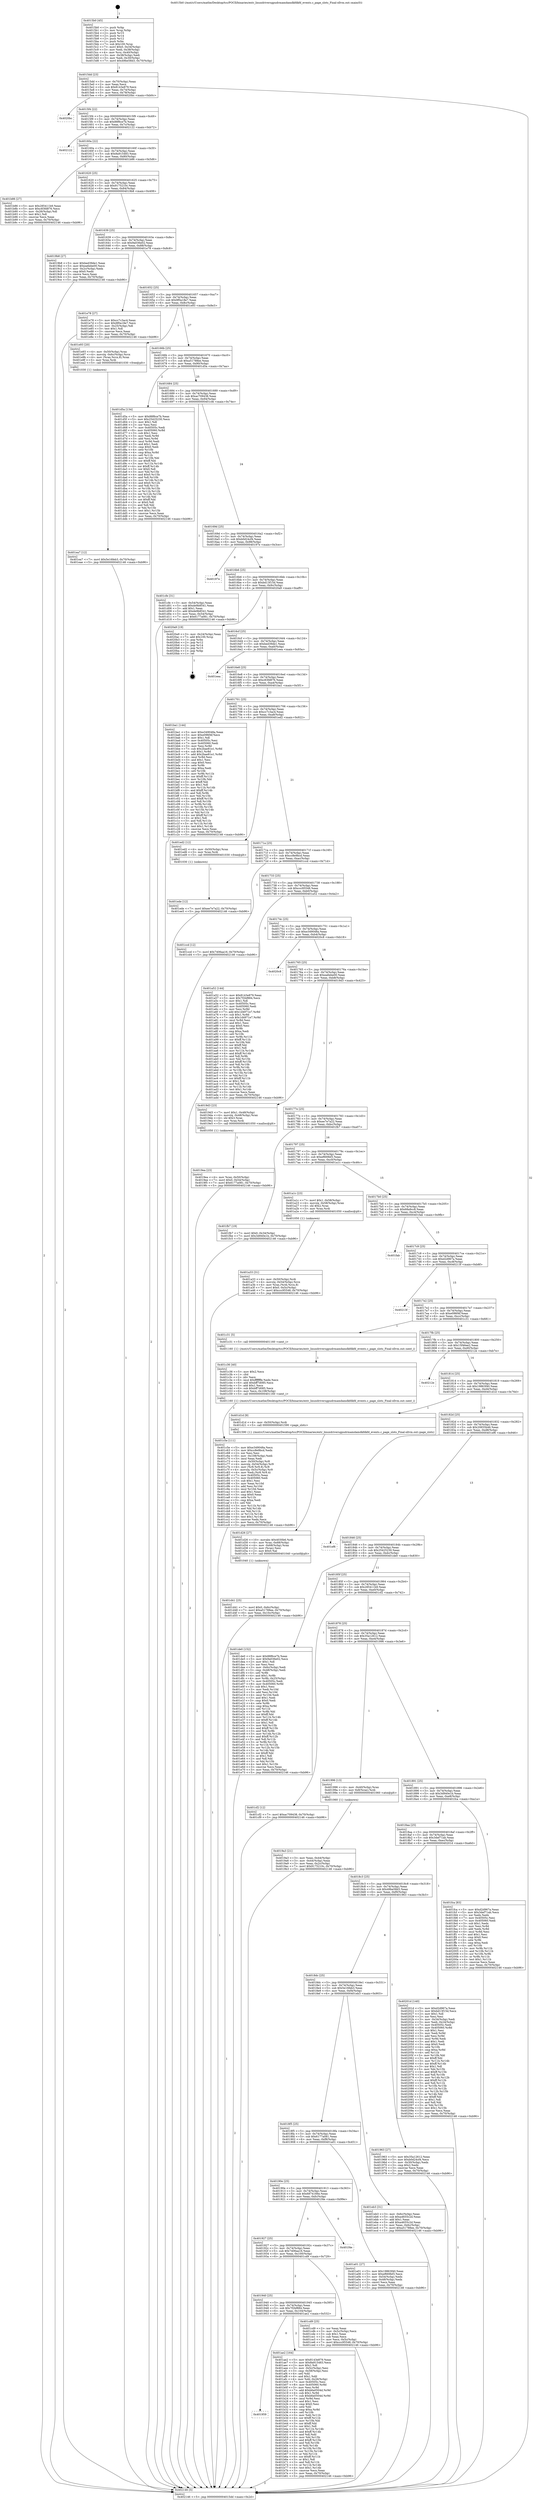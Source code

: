 digraph "0x4015b0" {
  label = "0x4015b0 (/mnt/c/Users/mathe/Desktop/tcc/POCII/binaries/extr_linuxdriversgpudrmamdamdkfdkfd_events.c_page_slots_Final-ollvm.out::main(0))"
  labelloc = "t"
  node[shape=record]

  Entry [label="",width=0.3,height=0.3,shape=circle,fillcolor=black,style=filled]
  "0x4015dd" [label="{
     0x4015dd [23]\l
     | [instrs]\l
     &nbsp;&nbsp;0x4015dd \<+3\>: mov -0x70(%rbp),%eax\l
     &nbsp;&nbsp;0x4015e0 \<+2\>: mov %eax,%ecx\l
     &nbsp;&nbsp;0x4015e2 \<+6\>: sub $0x8143e879,%ecx\l
     &nbsp;&nbsp;0x4015e8 \<+3\>: mov %eax,-0x74(%rbp)\l
     &nbsp;&nbsp;0x4015eb \<+3\>: mov %ecx,-0x78(%rbp)\l
     &nbsp;&nbsp;0x4015ee \<+6\>: je 00000000004020bc \<main+0xb0c\>\l
  }"]
  "0x4020bc" [label="{
     0x4020bc\l
  }", style=dashed]
  "0x4015f4" [label="{
     0x4015f4 [22]\l
     | [instrs]\l
     &nbsp;&nbsp;0x4015f4 \<+5\>: jmp 00000000004015f9 \<main+0x49\>\l
     &nbsp;&nbsp;0x4015f9 \<+3\>: mov -0x74(%rbp),%eax\l
     &nbsp;&nbsp;0x4015fc \<+5\>: sub $0x88f6ce7b,%eax\l
     &nbsp;&nbsp;0x401601 \<+3\>: mov %eax,-0x7c(%rbp)\l
     &nbsp;&nbsp;0x401604 \<+6\>: je 0000000000402122 \<main+0xb72\>\l
  }"]
  Exit [label="",width=0.3,height=0.3,shape=circle,fillcolor=black,style=filled,peripheries=2]
  "0x402122" [label="{
     0x402122\l
  }", style=dashed]
  "0x40160a" [label="{
     0x40160a [22]\l
     | [instrs]\l
     &nbsp;&nbsp;0x40160a \<+5\>: jmp 000000000040160f \<main+0x5f\>\l
     &nbsp;&nbsp;0x40160f \<+3\>: mov -0x74(%rbp),%eax\l
     &nbsp;&nbsp;0x401612 \<+5\>: sub $0x8a915483,%eax\l
     &nbsp;&nbsp;0x401617 \<+3\>: mov %eax,-0x80(%rbp)\l
     &nbsp;&nbsp;0x40161a \<+6\>: je 0000000000401b86 \<main+0x5d6\>\l
  }"]
  "0x401ede" [label="{
     0x401ede [12]\l
     | [instrs]\l
     &nbsp;&nbsp;0x401ede \<+7\>: movl $0xee7e7a22,-0x70(%rbp)\l
     &nbsp;&nbsp;0x401ee5 \<+5\>: jmp 0000000000402146 \<main+0xb96\>\l
  }"]
  "0x401b86" [label="{
     0x401b86 [27]\l
     | [instrs]\l
     &nbsp;&nbsp;0x401b86 \<+5\>: mov $0x285411b9,%eax\l
     &nbsp;&nbsp;0x401b8b \<+5\>: mov $0xc83fd876,%ecx\l
     &nbsp;&nbsp;0x401b90 \<+3\>: mov -0x26(%rbp),%dl\l
     &nbsp;&nbsp;0x401b93 \<+3\>: test $0x1,%dl\l
     &nbsp;&nbsp;0x401b96 \<+3\>: cmovne %ecx,%eax\l
     &nbsp;&nbsp;0x401b99 \<+3\>: mov %eax,-0x70(%rbp)\l
     &nbsp;&nbsp;0x401b9c \<+5\>: jmp 0000000000402146 \<main+0xb96\>\l
  }"]
  "0x401620" [label="{
     0x401620 [25]\l
     | [instrs]\l
     &nbsp;&nbsp;0x401620 \<+5\>: jmp 0000000000401625 \<main+0x75\>\l
     &nbsp;&nbsp;0x401625 \<+3\>: mov -0x74(%rbp),%eax\l
     &nbsp;&nbsp;0x401628 \<+5\>: sub $0x9175210c,%eax\l
     &nbsp;&nbsp;0x40162d \<+6\>: mov %eax,-0x84(%rbp)\l
     &nbsp;&nbsp;0x401633 \<+6\>: je 00000000004019b8 \<main+0x408\>\l
  }"]
  "0x401ea7" [label="{
     0x401ea7 [12]\l
     | [instrs]\l
     &nbsp;&nbsp;0x401ea7 \<+7\>: movl $0x5e16feb3,-0x70(%rbp)\l
     &nbsp;&nbsp;0x401eae \<+5\>: jmp 0000000000402146 \<main+0xb96\>\l
  }"]
  "0x4019b8" [label="{
     0x4019b8 [27]\l
     | [instrs]\l
     &nbsp;&nbsp;0x4019b8 \<+5\>: mov $0xbed39de1,%eax\l
     &nbsp;&nbsp;0x4019bd \<+5\>: mov $0xea6ebe00,%ecx\l
     &nbsp;&nbsp;0x4019c2 \<+3\>: mov -0x2c(%rbp),%edx\l
     &nbsp;&nbsp;0x4019c5 \<+3\>: cmp $0x0,%edx\l
     &nbsp;&nbsp;0x4019c8 \<+3\>: cmove %ecx,%eax\l
     &nbsp;&nbsp;0x4019cb \<+3\>: mov %eax,-0x70(%rbp)\l
     &nbsp;&nbsp;0x4019ce \<+5\>: jmp 0000000000402146 \<main+0xb96\>\l
  }"]
  "0x401639" [label="{
     0x401639 [25]\l
     | [instrs]\l
     &nbsp;&nbsp;0x401639 \<+5\>: jmp 000000000040163e \<main+0x8e\>\l
     &nbsp;&nbsp;0x40163e \<+3\>: mov -0x74(%rbp),%eax\l
     &nbsp;&nbsp;0x401641 \<+5\>: sub $0x9a036e02,%eax\l
     &nbsp;&nbsp;0x401646 \<+6\>: mov %eax,-0x88(%rbp)\l
     &nbsp;&nbsp;0x40164c \<+6\>: je 0000000000401e78 \<main+0x8c8\>\l
  }"]
  "0x401d41" [label="{
     0x401d41 [25]\l
     | [instrs]\l
     &nbsp;&nbsp;0x401d41 \<+7\>: movl $0x0,-0x6c(%rbp)\l
     &nbsp;&nbsp;0x401d48 \<+7\>: movl $0xa51788ee,-0x70(%rbp)\l
     &nbsp;&nbsp;0x401d4f \<+6\>: mov %eax,-0x10c(%rbp)\l
     &nbsp;&nbsp;0x401d55 \<+5\>: jmp 0000000000402146 \<main+0xb96\>\l
  }"]
  "0x401e78" [label="{
     0x401e78 [27]\l
     | [instrs]\l
     &nbsp;&nbsp;0x401e78 \<+5\>: mov $0xcc7c3ac4,%eax\l
     &nbsp;&nbsp;0x401e7d \<+5\>: mov $0x9f0a18e7,%ecx\l
     &nbsp;&nbsp;0x401e82 \<+3\>: mov -0x25(%rbp),%dl\l
     &nbsp;&nbsp;0x401e85 \<+3\>: test $0x1,%dl\l
     &nbsp;&nbsp;0x401e88 \<+3\>: cmovne %ecx,%eax\l
     &nbsp;&nbsp;0x401e8b \<+3\>: mov %eax,-0x70(%rbp)\l
     &nbsp;&nbsp;0x401e8e \<+5\>: jmp 0000000000402146 \<main+0xb96\>\l
  }"]
  "0x401652" [label="{
     0x401652 [25]\l
     | [instrs]\l
     &nbsp;&nbsp;0x401652 \<+5\>: jmp 0000000000401657 \<main+0xa7\>\l
     &nbsp;&nbsp;0x401657 \<+3\>: mov -0x74(%rbp),%eax\l
     &nbsp;&nbsp;0x40165a \<+5\>: sub $0x9f0a18e7,%eax\l
     &nbsp;&nbsp;0x40165f \<+6\>: mov %eax,-0x8c(%rbp)\l
     &nbsp;&nbsp;0x401665 \<+6\>: je 0000000000401e93 \<main+0x8e3\>\l
  }"]
  "0x401d26" [label="{
     0x401d26 [27]\l
     | [instrs]\l
     &nbsp;&nbsp;0x401d26 \<+10\>: movabs $0x4030b6,%rdi\l
     &nbsp;&nbsp;0x401d30 \<+4\>: mov %rax,-0x68(%rbp)\l
     &nbsp;&nbsp;0x401d34 \<+4\>: mov -0x68(%rbp),%rax\l
     &nbsp;&nbsp;0x401d38 \<+2\>: mov (%rax),%esi\l
     &nbsp;&nbsp;0x401d3a \<+2\>: mov $0x0,%al\l
     &nbsp;&nbsp;0x401d3c \<+5\>: call 0000000000401040 \<printf@plt\>\l
     | [calls]\l
     &nbsp;&nbsp;0x401040 \{1\} (unknown)\l
  }"]
  "0x401e93" [label="{
     0x401e93 [20]\l
     | [instrs]\l
     &nbsp;&nbsp;0x401e93 \<+4\>: mov -0x50(%rbp),%rax\l
     &nbsp;&nbsp;0x401e97 \<+4\>: movslq -0x6c(%rbp),%rcx\l
     &nbsp;&nbsp;0x401e9b \<+4\>: mov (%rax,%rcx,8),%rax\l
     &nbsp;&nbsp;0x401e9f \<+3\>: mov %rax,%rdi\l
     &nbsp;&nbsp;0x401ea2 \<+5\>: call 0000000000401030 \<free@plt\>\l
     | [calls]\l
     &nbsp;&nbsp;0x401030 \{1\} (unknown)\l
  }"]
  "0x40166b" [label="{
     0x40166b [25]\l
     | [instrs]\l
     &nbsp;&nbsp;0x40166b \<+5\>: jmp 0000000000401670 \<main+0xc0\>\l
     &nbsp;&nbsp;0x401670 \<+3\>: mov -0x74(%rbp),%eax\l
     &nbsp;&nbsp;0x401673 \<+5\>: sub $0xa51788ee,%eax\l
     &nbsp;&nbsp;0x401678 \<+6\>: mov %eax,-0x90(%rbp)\l
     &nbsp;&nbsp;0x40167e \<+6\>: je 0000000000401d5a \<main+0x7aa\>\l
  }"]
  "0x401c5e" [label="{
     0x401c5e [111]\l
     | [instrs]\l
     &nbsp;&nbsp;0x401c5e \<+5\>: mov $0xe349048a,%ecx\l
     &nbsp;&nbsp;0x401c63 \<+5\>: mov $0xcc8e9bcd,%edx\l
     &nbsp;&nbsp;0x401c68 \<+2\>: xor %esi,%esi\l
     &nbsp;&nbsp;0x401c6a \<+6\>: mov -0x108(%rbp),%edi\l
     &nbsp;&nbsp;0x401c70 \<+3\>: imul %eax,%edi\l
     &nbsp;&nbsp;0x401c73 \<+4\>: mov -0x50(%rbp),%r8\l
     &nbsp;&nbsp;0x401c77 \<+4\>: movslq -0x54(%rbp),%r9\l
     &nbsp;&nbsp;0x401c7b \<+4\>: mov (%r8,%r9,8),%r8\l
     &nbsp;&nbsp;0x401c7f \<+4\>: movslq -0x5c(%rbp),%r9\l
     &nbsp;&nbsp;0x401c83 \<+4\>: mov %edi,(%r8,%r9,4)\l
     &nbsp;&nbsp;0x401c87 \<+7\>: mov 0x40505c,%eax\l
     &nbsp;&nbsp;0x401c8e \<+7\>: mov 0x405060,%edi\l
     &nbsp;&nbsp;0x401c95 \<+3\>: sub $0x1,%esi\l
     &nbsp;&nbsp;0x401c98 \<+3\>: mov %eax,%r10d\l
     &nbsp;&nbsp;0x401c9b \<+3\>: add %esi,%r10d\l
     &nbsp;&nbsp;0x401c9e \<+4\>: imul %r10d,%eax\l
     &nbsp;&nbsp;0x401ca2 \<+3\>: and $0x1,%eax\l
     &nbsp;&nbsp;0x401ca5 \<+3\>: cmp $0x0,%eax\l
     &nbsp;&nbsp;0x401ca8 \<+4\>: sete %r11b\l
     &nbsp;&nbsp;0x401cac \<+3\>: cmp $0xa,%edi\l
     &nbsp;&nbsp;0x401caf \<+3\>: setl %bl\l
     &nbsp;&nbsp;0x401cb2 \<+3\>: mov %r11b,%r14b\l
     &nbsp;&nbsp;0x401cb5 \<+3\>: and %bl,%r14b\l
     &nbsp;&nbsp;0x401cb8 \<+3\>: xor %bl,%r11b\l
     &nbsp;&nbsp;0x401cbb \<+3\>: or %r11b,%r14b\l
     &nbsp;&nbsp;0x401cbe \<+4\>: test $0x1,%r14b\l
     &nbsp;&nbsp;0x401cc2 \<+3\>: cmovne %edx,%ecx\l
     &nbsp;&nbsp;0x401cc5 \<+3\>: mov %ecx,-0x70(%rbp)\l
     &nbsp;&nbsp;0x401cc8 \<+5\>: jmp 0000000000402146 \<main+0xb96\>\l
  }"]
  "0x401d5a" [label="{
     0x401d5a [134]\l
     | [instrs]\l
     &nbsp;&nbsp;0x401d5a \<+5\>: mov $0x88f6ce7b,%eax\l
     &nbsp;&nbsp;0x401d5f \<+5\>: mov $0x25425230,%ecx\l
     &nbsp;&nbsp;0x401d64 \<+2\>: mov $0x1,%dl\l
     &nbsp;&nbsp;0x401d66 \<+2\>: xor %esi,%esi\l
     &nbsp;&nbsp;0x401d68 \<+7\>: mov 0x40505c,%edi\l
     &nbsp;&nbsp;0x401d6f \<+8\>: mov 0x405060,%r8d\l
     &nbsp;&nbsp;0x401d77 \<+3\>: sub $0x1,%esi\l
     &nbsp;&nbsp;0x401d7a \<+3\>: mov %edi,%r9d\l
     &nbsp;&nbsp;0x401d7d \<+3\>: add %esi,%r9d\l
     &nbsp;&nbsp;0x401d80 \<+4\>: imul %r9d,%edi\l
     &nbsp;&nbsp;0x401d84 \<+3\>: and $0x1,%edi\l
     &nbsp;&nbsp;0x401d87 \<+3\>: cmp $0x0,%edi\l
     &nbsp;&nbsp;0x401d8a \<+4\>: sete %r10b\l
     &nbsp;&nbsp;0x401d8e \<+4\>: cmp $0xa,%r8d\l
     &nbsp;&nbsp;0x401d92 \<+4\>: setl %r11b\l
     &nbsp;&nbsp;0x401d96 \<+3\>: mov %r10b,%bl\l
     &nbsp;&nbsp;0x401d99 \<+3\>: xor $0xff,%bl\l
     &nbsp;&nbsp;0x401d9c \<+3\>: mov %r11b,%r14b\l
     &nbsp;&nbsp;0x401d9f \<+4\>: xor $0xff,%r14b\l
     &nbsp;&nbsp;0x401da3 \<+3\>: xor $0x0,%dl\l
     &nbsp;&nbsp;0x401da6 \<+3\>: mov %bl,%r15b\l
     &nbsp;&nbsp;0x401da9 \<+4\>: and $0x0,%r15b\l
     &nbsp;&nbsp;0x401dad \<+3\>: and %dl,%r10b\l
     &nbsp;&nbsp;0x401db0 \<+3\>: mov %r14b,%r12b\l
     &nbsp;&nbsp;0x401db3 \<+4\>: and $0x0,%r12b\l
     &nbsp;&nbsp;0x401db7 \<+3\>: and %dl,%r11b\l
     &nbsp;&nbsp;0x401dba \<+3\>: or %r10b,%r15b\l
     &nbsp;&nbsp;0x401dbd \<+3\>: or %r11b,%r12b\l
     &nbsp;&nbsp;0x401dc0 \<+3\>: xor %r12b,%r15b\l
     &nbsp;&nbsp;0x401dc3 \<+3\>: or %r14b,%bl\l
     &nbsp;&nbsp;0x401dc6 \<+3\>: xor $0xff,%bl\l
     &nbsp;&nbsp;0x401dc9 \<+3\>: or $0x0,%dl\l
     &nbsp;&nbsp;0x401dcc \<+2\>: and %dl,%bl\l
     &nbsp;&nbsp;0x401dce \<+3\>: or %bl,%r15b\l
     &nbsp;&nbsp;0x401dd1 \<+4\>: test $0x1,%r15b\l
     &nbsp;&nbsp;0x401dd5 \<+3\>: cmovne %ecx,%eax\l
     &nbsp;&nbsp;0x401dd8 \<+3\>: mov %eax,-0x70(%rbp)\l
     &nbsp;&nbsp;0x401ddb \<+5\>: jmp 0000000000402146 \<main+0xb96\>\l
  }"]
  "0x401684" [label="{
     0x401684 [25]\l
     | [instrs]\l
     &nbsp;&nbsp;0x401684 \<+5\>: jmp 0000000000401689 \<main+0xd9\>\l
     &nbsp;&nbsp;0x401689 \<+3\>: mov -0x74(%rbp),%eax\l
     &nbsp;&nbsp;0x40168c \<+5\>: sub $0xac709438,%eax\l
     &nbsp;&nbsp;0x401691 \<+6\>: mov %eax,-0x94(%rbp)\l
     &nbsp;&nbsp;0x401697 \<+6\>: je 0000000000401cfe \<main+0x74e\>\l
  }"]
  "0x401c36" [label="{
     0x401c36 [40]\l
     | [instrs]\l
     &nbsp;&nbsp;0x401c36 \<+5\>: mov $0x2,%ecx\l
     &nbsp;&nbsp;0x401c3b \<+1\>: cltd\l
     &nbsp;&nbsp;0x401c3c \<+2\>: idiv %ecx\l
     &nbsp;&nbsp;0x401c3e \<+6\>: imul $0xfffffffe,%edx,%ecx\l
     &nbsp;&nbsp;0x401c44 \<+6\>: add $0xbff7d085,%ecx\l
     &nbsp;&nbsp;0x401c4a \<+3\>: add $0x1,%ecx\l
     &nbsp;&nbsp;0x401c4d \<+6\>: sub $0xbff7d085,%ecx\l
     &nbsp;&nbsp;0x401c53 \<+6\>: mov %ecx,-0x108(%rbp)\l
     &nbsp;&nbsp;0x401c59 \<+5\>: call 0000000000401160 \<next_i\>\l
     | [calls]\l
     &nbsp;&nbsp;0x401160 \{1\} (/mnt/c/Users/mathe/Desktop/tcc/POCII/binaries/extr_linuxdriversgpudrmamdamdkfdkfd_events.c_page_slots_Final-ollvm.out::next_i)\l
  }"]
  "0x401cfe" [label="{
     0x401cfe [31]\l
     | [instrs]\l
     &nbsp;&nbsp;0x401cfe \<+3\>: mov -0x54(%rbp),%eax\l
     &nbsp;&nbsp;0x401d01 \<+5\>: sub $0xde9b8541,%eax\l
     &nbsp;&nbsp;0x401d06 \<+3\>: add $0x1,%eax\l
     &nbsp;&nbsp;0x401d09 \<+5\>: add $0xde9b8541,%eax\l
     &nbsp;&nbsp;0x401d0e \<+3\>: mov %eax,-0x54(%rbp)\l
     &nbsp;&nbsp;0x401d11 \<+7\>: movl $0x6177a081,-0x70(%rbp)\l
     &nbsp;&nbsp;0x401d18 \<+5\>: jmp 0000000000402146 \<main+0xb96\>\l
  }"]
  "0x40169d" [label="{
     0x40169d [25]\l
     | [instrs]\l
     &nbsp;&nbsp;0x40169d \<+5\>: jmp 00000000004016a2 \<main+0xf2\>\l
     &nbsp;&nbsp;0x4016a2 \<+3\>: mov -0x74(%rbp),%eax\l
     &nbsp;&nbsp;0x4016a5 \<+5\>: sub $0xb0d24cf4,%eax\l
     &nbsp;&nbsp;0x4016aa \<+6\>: mov %eax,-0x98(%rbp)\l
     &nbsp;&nbsp;0x4016b0 \<+6\>: je 000000000040197e \<main+0x3ce\>\l
  }"]
  "0x401959" [label="{
     0x401959\l
  }", style=dashed]
  "0x40197e" [label="{
     0x40197e\l
  }", style=dashed]
  "0x4016b6" [label="{
     0x4016b6 [25]\l
     | [instrs]\l
     &nbsp;&nbsp;0x4016b6 \<+5\>: jmp 00000000004016bb \<main+0x10b\>\l
     &nbsp;&nbsp;0x4016bb \<+3\>: mov -0x74(%rbp),%eax\l
     &nbsp;&nbsp;0x4016be \<+5\>: sub $0xbd13f15d,%eax\l
     &nbsp;&nbsp;0x4016c3 \<+6\>: mov %eax,-0x9c(%rbp)\l
     &nbsp;&nbsp;0x4016c9 \<+6\>: je 00000000004020a9 \<main+0xaf9\>\l
  }"]
  "0x401ae2" [label="{
     0x401ae2 [164]\l
     | [instrs]\l
     &nbsp;&nbsp;0x401ae2 \<+5\>: mov $0x8143e879,%eax\l
     &nbsp;&nbsp;0x401ae7 \<+5\>: mov $0x8a915483,%ecx\l
     &nbsp;&nbsp;0x401aec \<+2\>: mov $0x1,%dl\l
     &nbsp;&nbsp;0x401aee \<+3\>: mov -0x5c(%rbp),%esi\l
     &nbsp;&nbsp;0x401af1 \<+3\>: cmp -0x58(%rbp),%esi\l
     &nbsp;&nbsp;0x401af4 \<+4\>: setl %dil\l
     &nbsp;&nbsp;0x401af8 \<+4\>: and $0x1,%dil\l
     &nbsp;&nbsp;0x401afc \<+4\>: mov %dil,-0x26(%rbp)\l
     &nbsp;&nbsp;0x401b00 \<+7\>: mov 0x40505c,%esi\l
     &nbsp;&nbsp;0x401b07 \<+8\>: mov 0x405060,%r8d\l
     &nbsp;&nbsp;0x401b0f \<+3\>: mov %esi,%r9d\l
     &nbsp;&nbsp;0x401b12 \<+7\>: add $0xb6a0504d,%r9d\l
     &nbsp;&nbsp;0x401b19 \<+4\>: sub $0x1,%r9d\l
     &nbsp;&nbsp;0x401b1d \<+7\>: sub $0xb6a0504d,%r9d\l
     &nbsp;&nbsp;0x401b24 \<+4\>: imul %r9d,%esi\l
     &nbsp;&nbsp;0x401b28 \<+3\>: and $0x1,%esi\l
     &nbsp;&nbsp;0x401b2b \<+3\>: cmp $0x0,%esi\l
     &nbsp;&nbsp;0x401b2e \<+4\>: sete %dil\l
     &nbsp;&nbsp;0x401b32 \<+4\>: cmp $0xa,%r8d\l
     &nbsp;&nbsp;0x401b36 \<+4\>: setl %r10b\l
     &nbsp;&nbsp;0x401b3a \<+3\>: mov %dil,%r11b\l
     &nbsp;&nbsp;0x401b3d \<+4\>: xor $0xff,%r11b\l
     &nbsp;&nbsp;0x401b41 \<+3\>: mov %r10b,%bl\l
     &nbsp;&nbsp;0x401b44 \<+3\>: xor $0xff,%bl\l
     &nbsp;&nbsp;0x401b47 \<+3\>: xor $0x1,%dl\l
     &nbsp;&nbsp;0x401b4a \<+3\>: mov %r11b,%r14b\l
     &nbsp;&nbsp;0x401b4d \<+4\>: and $0xff,%r14b\l
     &nbsp;&nbsp;0x401b51 \<+3\>: and %dl,%dil\l
     &nbsp;&nbsp;0x401b54 \<+3\>: mov %bl,%r15b\l
     &nbsp;&nbsp;0x401b57 \<+4\>: and $0xff,%r15b\l
     &nbsp;&nbsp;0x401b5b \<+3\>: and %dl,%r10b\l
     &nbsp;&nbsp;0x401b5e \<+3\>: or %dil,%r14b\l
     &nbsp;&nbsp;0x401b61 \<+3\>: or %r10b,%r15b\l
     &nbsp;&nbsp;0x401b64 \<+3\>: xor %r15b,%r14b\l
     &nbsp;&nbsp;0x401b67 \<+3\>: or %bl,%r11b\l
     &nbsp;&nbsp;0x401b6a \<+4\>: xor $0xff,%r11b\l
     &nbsp;&nbsp;0x401b6e \<+3\>: or $0x1,%dl\l
     &nbsp;&nbsp;0x401b71 \<+3\>: and %dl,%r11b\l
     &nbsp;&nbsp;0x401b74 \<+3\>: or %r11b,%r14b\l
     &nbsp;&nbsp;0x401b77 \<+4\>: test $0x1,%r14b\l
     &nbsp;&nbsp;0x401b7b \<+3\>: cmovne %ecx,%eax\l
     &nbsp;&nbsp;0x401b7e \<+3\>: mov %eax,-0x70(%rbp)\l
     &nbsp;&nbsp;0x401b81 \<+5\>: jmp 0000000000402146 \<main+0xb96\>\l
  }"]
  "0x4020a9" [label="{
     0x4020a9 [19]\l
     | [instrs]\l
     &nbsp;&nbsp;0x4020a9 \<+3\>: mov -0x24(%rbp),%eax\l
     &nbsp;&nbsp;0x4020ac \<+7\>: add $0x100,%rsp\l
     &nbsp;&nbsp;0x4020b3 \<+1\>: pop %rbx\l
     &nbsp;&nbsp;0x4020b4 \<+2\>: pop %r12\l
     &nbsp;&nbsp;0x4020b6 \<+2\>: pop %r14\l
     &nbsp;&nbsp;0x4020b8 \<+2\>: pop %r15\l
     &nbsp;&nbsp;0x4020ba \<+1\>: pop %rbp\l
     &nbsp;&nbsp;0x4020bb \<+1\>: ret\l
  }"]
  "0x4016cf" [label="{
     0x4016cf [25]\l
     | [instrs]\l
     &nbsp;&nbsp;0x4016cf \<+5\>: jmp 00000000004016d4 \<main+0x124\>\l
     &nbsp;&nbsp;0x4016d4 \<+3\>: mov -0x74(%rbp),%eax\l
     &nbsp;&nbsp;0x4016d7 \<+5\>: sub $0xbed39de1,%eax\l
     &nbsp;&nbsp;0x4016dc \<+6\>: mov %eax,-0xa0(%rbp)\l
     &nbsp;&nbsp;0x4016e2 \<+6\>: je 0000000000401eea \<main+0x93a\>\l
  }"]
  "0x401940" [label="{
     0x401940 [25]\l
     | [instrs]\l
     &nbsp;&nbsp;0x401940 \<+5\>: jmp 0000000000401945 \<main+0x395\>\l
     &nbsp;&nbsp;0x401945 \<+3\>: mov -0x74(%rbp),%eax\l
     &nbsp;&nbsp;0x401948 \<+5\>: sub $0x7f2bf884,%eax\l
     &nbsp;&nbsp;0x40194d \<+6\>: mov %eax,-0x104(%rbp)\l
     &nbsp;&nbsp;0x401953 \<+6\>: je 0000000000401ae2 \<main+0x532\>\l
  }"]
  "0x401eea" [label="{
     0x401eea\l
  }", style=dashed]
  "0x4016e8" [label="{
     0x4016e8 [25]\l
     | [instrs]\l
     &nbsp;&nbsp;0x4016e8 \<+5\>: jmp 00000000004016ed \<main+0x13d\>\l
     &nbsp;&nbsp;0x4016ed \<+3\>: mov -0x74(%rbp),%eax\l
     &nbsp;&nbsp;0x4016f0 \<+5\>: sub $0xc83fd876,%eax\l
     &nbsp;&nbsp;0x4016f5 \<+6\>: mov %eax,-0xa4(%rbp)\l
     &nbsp;&nbsp;0x4016fb \<+6\>: je 0000000000401ba1 \<main+0x5f1\>\l
  }"]
  "0x401cd9" [label="{
     0x401cd9 [25]\l
     | [instrs]\l
     &nbsp;&nbsp;0x401cd9 \<+2\>: xor %eax,%eax\l
     &nbsp;&nbsp;0x401cdb \<+3\>: mov -0x5c(%rbp),%ecx\l
     &nbsp;&nbsp;0x401cde \<+3\>: sub $0x1,%eax\l
     &nbsp;&nbsp;0x401ce1 \<+2\>: sub %eax,%ecx\l
     &nbsp;&nbsp;0x401ce3 \<+3\>: mov %ecx,-0x5c(%rbp)\l
     &nbsp;&nbsp;0x401ce6 \<+7\>: movl $0xccc95548,-0x70(%rbp)\l
     &nbsp;&nbsp;0x401ced \<+5\>: jmp 0000000000402146 \<main+0xb96\>\l
  }"]
  "0x401ba1" [label="{
     0x401ba1 [144]\l
     | [instrs]\l
     &nbsp;&nbsp;0x401ba1 \<+5\>: mov $0xe349048a,%eax\l
     &nbsp;&nbsp;0x401ba6 \<+5\>: mov $0xe096f4f,%ecx\l
     &nbsp;&nbsp;0x401bab \<+2\>: mov $0x1,%dl\l
     &nbsp;&nbsp;0x401bad \<+7\>: mov 0x40505c,%esi\l
     &nbsp;&nbsp;0x401bb4 \<+7\>: mov 0x405060,%edi\l
     &nbsp;&nbsp;0x401bbb \<+3\>: mov %esi,%r8d\l
     &nbsp;&nbsp;0x401bbe \<+7\>: sub $0x2bae81e1,%r8d\l
     &nbsp;&nbsp;0x401bc5 \<+4\>: sub $0x1,%r8d\l
     &nbsp;&nbsp;0x401bc9 \<+7\>: add $0x2bae81e1,%r8d\l
     &nbsp;&nbsp;0x401bd0 \<+4\>: imul %r8d,%esi\l
     &nbsp;&nbsp;0x401bd4 \<+3\>: and $0x1,%esi\l
     &nbsp;&nbsp;0x401bd7 \<+3\>: cmp $0x0,%esi\l
     &nbsp;&nbsp;0x401bda \<+4\>: sete %r9b\l
     &nbsp;&nbsp;0x401bde \<+3\>: cmp $0xa,%edi\l
     &nbsp;&nbsp;0x401be1 \<+4\>: setl %r10b\l
     &nbsp;&nbsp;0x401be5 \<+3\>: mov %r9b,%r11b\l
     &nbsp;&nbsp;0x401be8 \<+4\>: xor $0xff,%r11b\l
     &nbsp;&nbsp;0x401bec \<+3\>: mov %r10b,%bl\l
     &nbsp;&nbsp;0x401bef \<+3\>: xor $0xff,%bl\l
     &nbsp;&nbsp;0x401bf2 \<+3\>: xor $0x1,%dl\l
     &nbsp;&nbsp;0x401bf5 \<+3\>: mov %r11b,%r14b\l
     &nbsp;&nbsp;0x401bf8 \<+4\>: and $0xff,%r14b\l
     &nbsp;&nbsp;0x401bfc \<+3\>: and %dl,%r9b\l
     &nbsp;&nbsp;0x401bff \<+3\>: mov %bl,%r15b\l
     &nbsp;&nbsp;0x401c02 \<+4\>: and $0xff,%r15b\l
     &nbsp;&nbsp;0x401c06 \<+3\>: and %dl,%r10b\l
     &nbsp;&nbsp;0x401c09 \<+3\>: or %r9b,%r14b\l
     &nbsp;&nbsp;0x401c0c \<+3\>: or %r10b,%r15b\l
     &nbsp;&nbsp;0x401c0f \<+3\>: xor %r15b,%r14b\l
     &nbsp;&nbsp;0x401c12 \<+3\>: or %bl,%r11b\l
     &nbsp;&nbsp;0x401c15 \<+4\>: xor $0xff,%r11b\l
     &nbsp;&nbsp;0x401c19 \<+3\>: or $0x1,%dl\l
     &nbsp;&nbsp;0x401c1c \<+3\>: and %dl,%r11b\l
     &nbsp;&nbsp;0x401c1f \<+3\>: or %r11b,%r14b\l
     &nbsp;&nbsp;0x401c22 \<+4\>: test $0x1,%r14b\l
     &nbsp;&nbsp;0x401c26 \<+3\>: cmovne %ecx,%eax\l
     &nbsp;&nbsp;0x401c29 \<+3\>: mov %eax,-0x70(%rbp)\l
     &nbsp;&nbsp;0x401c2c \<+5\>: jmp 0000000000402146 \<main+0xb96\>\l
  }"]
  "0x401701" [label="{
     0x401701 [25]\l
     | [instrs]\l
     &nbsp;&nbsp;0x401701 \<+5\>: jmp 0000000000401706 \<main+0x156\>\l
     &nbsp;&nbsp;0x401706 \<+3\>: mov -0x74(%rbp),%eax\l
     &nbsp;&nbsp;0x401709 \<+5\>: sub $0xcc7c3ac4,%eax\l
     &nbsp;&nbsp;0x40170e \<+6\>: mov %eax,-0xa8(%rbp)\l
     &nbsp;&nbsp;0x401714 \<+6\>: je 0000000000401ed2 \<main+0x922\>\l
  }"]
  "0x401927" [label="{
     0x401927 [25]\l
     | [instrs]\l
     &nbsp;&nbsp;0x401927 \<+5\>: jmp 000000000040192c \<main+0x37c\>\l
     &nbsp;&nbsp;0x40192c \<+3\>: mov -0x74(%rbp),%eax\l
     &nbsp;&nbsp;0x40192f \<+5\>: sub $0x7406aa16,%eax\l
     &nbsp;&nbsp;0x401934 \<+6\>: mov %eax,-0x100(%rbp)\l
     &nbsp;&nbsp;0x40193a \<+6\>: je 0000000000401cd9 \<main+0x729\>\l
  }"]
  "0x401ed2" [label="{
     0x401ed2 [12]\l
     | [instrs]\l
     &nbsp;&nbsp;0x401ed2 \<+4\>: mov -0x50(%rbp),%rax\l
     &nbsp;&nbsp;0x401ed6 \<+3\>: mov %rax,%rdi\l
     &nbsp;&nbsp;0x401ed9 \<+5\>: call 0000000000401030 \<free@plt\>\l
     | [calls]\l
     &nbsp;&nbsp;0x401030 \{1\} (unknown)\l
  }"]
  "0x40171a" [label="{
     0x40171a [25]\l
     | [instrs]\l
     &nbsp;&nbsp;0x40171a \<+5\>: jmp 000000000040171f \<main+0x16f\>\l
     &nbsp;&nbsp;0x40171f \<+3\>: mov -0x74(%rbp),%eax\l
     &nbsp;&nbsp;0x401722 \<+5\>: sub $0xcc8e9bcd,%eax\l
     &nbsp;&nbsp;0x401727 \<+6\>: mov %eax,-0xac(%rbp)\l
     &nbsp;&nbsp;0x40172d \<+6\>: je 0000000000401ccd \<main+0x71d\>\l
  }"]
  "0x401f4e" [label="{
     0x401f4e\l
  }", style=dashed]
  "0x401ccd" [label="{
     0x401ccd [12]\l
     | [instrs]\l
     &nbsp;&nbsp;0x401ccd \<+7\>: movl $0x7406aa16,-0x70(%rbp)\l
     &nbsp;&nbsp;0x401cd4 \<+5\>: jmp 0000000000402146 \<main+0xb96\>\l
  }"]
  "0x401733" [label="{
     0x401733 [25]\l
     | [instrs]\l
     &nbsp;&nbsp;0x401733 \<+5\>: jmp 0000000000401738 \<main+0x188\>\l
     &nbsp;&nbsp;0x401738 \<+3\>: mov -0x74(%rbp),%eax\l
     &nbsp;&nbsp;0x40173b \<+5\>: sub $0xccc95548,%eax\l
     &nbsp;&nbsp;0x401740 \<+6\>: mov %eax,-0xb0(%rbp)\l
     &nbsp;&nbsp;0x401746 \<+6\>: je 0000000000401a52 \<main+0x4a2\>\l
  }"]
  "0x401a33" [label="{
     0x401a33 [31]\l
     | [instrs]\l
     &nbsp;&nbsp;0x401a33 \<+4\>: mov -0x50(%rbp),%rdi\l
     &nbsp;&nbsp;0x401a37 \<+4\>: movslq -0x54(%rbp),%rcx\l
     &nbsp;&nbsp;0x401a3b \<+4\>: mov %rax,(%rdi,%rcx,8)\l
     &nbsp;&nbsp;0x401a3f \<+7\>: movl $0x0,-0x5c(%rbp)\l
     &nbsp;&nbsp;0x401a46 \<+7\>: movl $0xccc95548,-0x70(%rbp)\l
     &nbsp;&nbsp;0x401a4d \<+5\>: jmp 0000000000402146 \<main+0xb96\>\l
  }"]
  "0x401a52" [label="{
     0x401a52 [144]\l
     | [instrs]\l
     &nbsp;&nbsp;0x401a52 \<+5\>: mov $0x8143e879,%eax\l
     &nbsp;&nbsp;0x401a57 \<+5\>: mov $0x7f2bf884,%ecx\l
     &nbsp;&nbsp;0x401a5c \<+2\>: mov $0x1,%dl\l
     &nbsp;&nbsp;0x401a5e \<+7\>: mov 0x40505c,%esi\l
     &nbsp;&nbsp;0x401a65 \<+7\>: mov 0x405060,%edi\l
     &nbsp;&nbsp;0x401a6c \<+3\>: mov %esi,%r8d\l
     &nbsp;&nbsp;0x401a6f \<+7\>: add $0x1d4971e7,%r8d\l
     &nbsp;&nbsp;0x401a76 \<+4\>: sub $0x1,%r8d\l
     &nbsp;&nbsp;0x401a7a \<+7\>: sub $0x1d4971e7,%r8d\l
     &nbsp;&nbsp;0x401a81 \<+4\>: imul %r8d,%esi\l
     &nbsp;&nbsp;0x401a85 \<+3\>: and $0x1,%esi\l
     &nbsp;&nbsp;0x401a88 \<+3\>: cmp $0x0,%esi\l
     &nbsp;&nbsp;0x401a8b \<+4\>: sete %r9b\l
     &nbsp;&nbsp;0x401a8f \<+3\>: cmp $0xa,%edi\l
     &nbsp;&nbsp;0x401a92 \<+4\>: setl %r10b\l
     &nbsp;&nbsp;0x401a96 \<+3\>: mov %r9b,%r11b\l
     &nbsp;&nbsp;0x401a99 \<+4\>: xor $0xff,%r11b\l
     &nbsp;&nbsp;0x401a9d \<+3\>: mov %r10b,%bl\l
     &nbsp;&nbsp;0x401aa0 \<+3\>: xor $0xff,%bl\l
     &nbsp;&nbsp;0x401aa3 \<+3\>: xor $0x1,%dl\l
     &nbsp;&nbsp;0x401aa6 \<+3\>: mov %r11b,%r14b\l
     &nbsp;&nbsp;0x401aa9 \<+4\>: and $0xff,%r14b\l
     &nbsp;&nbsp;0x401aad \<+3\>: and %dl,%r9b\l
     &nbsp;&nbsp;0x401ab0 \<+3\>: mov %bl,%r15b\l
     &nbsp;&nbsp;0x401ab3 \<+4\>: and $0xff,%r15b\l
     &nbsp;&nbsp;0x401ab7 \<+3\>: and %dl,%r10b\l
     &nbsp;&nbsp;0x401aba \<+3\>: or %r9b,%r14b\l
     &nbsp;&nbsp;0x401abd \<+3\>: or %r10b,%r15b\l
     &nbsp;&nbsp;0x401ac0 \<+3\>: xor %r15b,%r14b\l
     &nbsp;&nbsp;0x401ac3 \<+3\>: or %bl,%r11b\l
     &nbsp;&nbsp;0x401ac6 \<+4\>: xor $0xff,%r11b\l
     &nbsp;&nbsp;0x401aca \<+3\>: or $0x1,%dl\l
     &nbsp;&nbsp;0x401acd \<+3\>: and %dl,%r11b\l
     &nbsp;&nbsp;0x401ad0 \<+3\>: or %r11b,%r14b\l
     &nbsp;&nbsp;0x401ad3 \<+4\>: test $0x1,%r14b\l
     &nbsp;&nbsp;0x401ad7 \<+3\>: cmovne %ecx,%eax\l
     &nbsp;&nbsp;0x401ada \<+3\>: mov %eax,-0x70(%rbp)\l
     &nbsp;&nbsp;0x401add \<+5\>: jmp 0000000000402146 \<main+0xb96\>\l
  }"]
  "0x40174c" [label="{
     0x40174c [25]\l
     | [instrs]\l
     &nbsp;&nbsp;0x40174c \<+5\>: jmp 0000000000401751 \<main+0x1a1\>\l
     &nbsp;&nbsp;0x401751 \<+3\>: mov -0x74(%rbp),%eax\l
     &nbsp;&nbsp;0x401754 \<+5\>: sub $0xe349048a,%eax\l
     &nbsp;&nbsp;0x401759 \<+6\>: mov %eax,-0xb4(%rbp)\l
     &nbsp;&nbsp;0x40175f \<+6\>: je 00000000004020c8 \<main+0xb18\>\l
  }"]
  "0x40190e" [label="{
     0x40190e [25]\l
     | [instrs]\l
     &nbsp;&nbsp;0x40190e \<+5\>: jmp 0000000000401913 \<main+0x363\>\l
     &nbsp;&nbsp;0x401913 \<+3\>: mov -0x74(%rbp),%eax\l
     &nbsp;&nbsp;0x401916 \<+5\>: sub $0x6874166e,%eax\l
     &nbsp;&nbsp;0x40191b \<+6\>: mov %eax,-0xfc(%rbp)\l
     &nbsp;&nbsp;0x401921 \<+6\>: je 0000000000401f4e \<main+0x99e\>\l
  }"]
  "0x4020c8" [label="{
     0x4020c8\l
  }", style=dashed]
  "0x401765" [label="{
     0x401765 [25]\l
     | [instrs]\l
     &nbsp;&nbsp;0x401765 \<+5\>: jmp 000000000040176a \<main+0x1ba\>\l
     &nbsp;&nbsp;0x40176a \<+3\>: mov -0x74(%rbp),%eax\l
     &nbsp;&nbsp;0x40176d \<+5\>: sub $0xea6ebe00,%eax\l
     &nbsp;&nbsp;0x401772 \<+6\>: mov %eax,-0xb8(%rbp)\l
     &nbsp;&nbsp;0x401778 \<+6\>: je 00000000004019d3 \<main+0x423\>\l
  }"]
  "0x401a01" [label="{
     0x401a01 [27]\l
     | [instrs]\l
     &nbsp;&nbsp;0x401a01 \<+5\>: mov $0x19863f40,%eax\l
     &nbsp;&nbsp;0x401a06 \<+5\>: mov $0xef669bf3,%ecx\l
     &nbsp;&nbsp;0x401a0b \<+3\>: mov -0x54(%rbp),%edx\l
     &nbsp;&nbsp;0x401a0e \<+3\>: cmp -0x48(%rbp),%edx\l
     &nbsp;&nbsp;0x401a11 \<+3\>: cmovl %ecx,%eax\l
     &nbsp;&nbsp;0x401a14 \<+3\>: mov %eax,-0x70(%rbp)\l
     &nbsp;&nbsp;0x401a17 \<+5\>: jmp 0000000000402146 \<main+0xb96\>\l
  }"]
  "0x4019d3" [label="{
     0x4019d3 [23]\l
     | [instrs]\l
     &nbsp;&nbsp;0x4019d3 \<+7\>: movl $0x1,-0x48(%rbp)\l
     &nbsp;&nbsp;0x4019da \<+4\>: movslq -0x48(%rbp),%rax\l
     &nbsp;&nbsp;0x4019de \<+4\>: shl $0x3,%rax\l
     &nbsp;&nbsp;0x4019e2 \<+3\>: mov %rax,%rdi\l
     &nbsp;&nbsp;0x4019e5 \<+5\>: call 0000000000401050 \<malloc@plt\>\l
     | [calls]\l
     &nbsp;&nbsp;0x401050 \{1\} (unknown)\l
  }"]
  "0x40177e" [label="{
     0x40177e [25]\l
     | [instrs]\l
     &nbsp;&nbsp;0x40177e \<+5\>: jmp 0000000000401783 \<main+0x1d3\>\l
     &nbsp;&nbsp;0x401783 \<+3\>: mov -0x74(%rbp),%eax\l
     &nbsp;&nbsp;0x401786 \<+5\>: sub $0xee7e7a22,%eax\l
     &nbsp;&nbsp;0x40178b \<+6\>: mov %eax,-0xbc(%rbp)\l
     &nbsp;&nbsp;0x401791 \<+6\>: je 0000000000401fb7 \<main+0xa07\>\l
  }"]
  "0x4018f5" [label="{
     0x4018f5 [25]\l
     | [instrs]\l
     &nbsp;&nbsp;0x4018f5 \<+5\>: jmp 00000000004018fa \<main+0x34a\>\l
     &nbsp;&nbsp;0x4018fa \<+3\>: mov -0x74(%rbp),%eax\l
     &nbsp;&nbsp;0x4018fd \<+5\>: sub $0x6177a081,%eax\l
     &nbsp;&nbsp;0x401902 \<+6\>: mov %eax,-0xf8(%rbp)\l
     &nbsp;&nbsp;0x401908 \<+6\>: je 0000000000401a01 \<main+0x451\>\l
  }"]
  "0x401fb7" [label="{
     0x401fb7 [19]\l
     | [instrs]\l
     &nbsp;&nbsp;0x401fb7 \<+7\>: movl $0x0,-0x34(%rbp)\l
     &nbsp;&nbsp;0x401fbe \<+7\>: movl $0x3d940e1b,-0x70(%rbp)\l
     &nbsp;&nbsp;0x401fc5 \<+5\>: jmp 0000000000402146 \<main+0xb96\>\l
  }"]
  "0x401797" [label="{
     0x401797 [25]\l
     | [instrs]\l
     &nbsp;&nbsp;0x401797 \<+5\>: jmp 000000000040179c \<main+0x1ec\>\l
     &nbsp;&nbsp;0x40179c \<+3\>: mov -0x74(%rbp),%eax\l
     &nbsp;&nbsp;0x40179f \<+5\>: sub $0xef669bf3,%eax\l
     &nbsp;&nbsp;0x4017a4 \<+6\>: mov %eax,-0xc0(%rbp)\l
     &nbsp;&nbsp;0x4017aa \<+6\>: je 0000000000401a1c \<main+0x46c\>\l
  }"]
  "0x401eb3" [label="{
     0x401eb3 [31]\l
     | [instrs]\l
     &nbsp;&nbsp;0x401eb3 \<+3\>: mov -0x6c(%rbp),%eax\l
     &nbsp;&nbsp;0x401eb6 \<+5\>: sub $0xa4655c2d,%eax\l
     &nbsp;&nbsp;0x401ebb \<+3\>: add $0x1,%eax\l
     &nbsp;&nbsp;0x401ebe \<+5\>: add $0xa4655c2d,%eax\l
     &nbsp;&nbsp;0x401ec3 \<+3\>: mov %eax,-0x6c(%rbp)\l
     &nbsp;&nbsp;0x401ec6 \<+7\>: movl $0xa51788ee,-0x70(%rbp)\l
     &nbsp;&nbsp;0x401ecd \<+5\>: jmp 0000000000402146 \<main+0xb96\>\l
  }"]
  "0x401a1c" [label="{
     0x401a1c [23]\l
     | [instrs]\l
     &nbsp;&nbsp;0x401a1c \<+7\>: movl $0x1,-0x58(%rbp)\l
     &nbsp;&nbsp;0x401a23 \<+4\>: movslq -0x58(%rbp),%rax\l
     &nbsp;&nbsp;0x401a27 \<+4\>: shl $0x2,%rax\l
     &nbsp;&nbsp;0x401a2b \<+3\>: mov %rax,%rdi\l
     &nbsp;&nbsp;0x401a2e \<+5\>: call 0000000000401050 \<malloc@plt\>\l
     | [calls]\l
     &nbsp;&nbsp;0x401050 \{1\} (unknown)\l
  }"]
  "0x4017b0" [label="{
     0x4017b0 [25]\l
     | [instrs]\l
     &nbsp;&nbsp;0x4017b0 \<+5\>: jmp 00000000004017b5 \<main+0x205\>\l
     &nbsp;&nbsp;0x4017b5 \<+3\>: mov -0x74(%rbp),%eax\l
     &nbsp;&nbsp;0x4017b8 \<+5\>: sub $0x68a9cc8,%eax\l
     &nbsp;&nbsp;0x4017bd \<+6\>: mov %eax,-0xc4(%rbp)\l
     &nbsp;&nbsp;0x4017c3 \<+6\>: je 0000000000401fab \<main+0x9fb\>\l
  }"]
  "0x4019ea" [label="{
     0x4019ea [23]\l
     | [instrs]\l
     &nbsp;&nbsp;0x4019ea \<+4\>: mov %rax,-0x50(%rbp)\l
     &nbsp;&nbsp;0x4019ee \<+7\>: movl $0x0,-0x54(%rbp)\l
     &nbsp;&nbsp;0x4019f5 \<+7\>: movl $0x6177a081,-0x70(%rbp)\l
     &nbsp;&nbsp;0x4019fc \<+5\>: jmp 0000000000402146 \<main+0xb96\>\l
  }"]
  "0x401fab" [label="{
     0x401fab\l
  }", style=dashed]
  "0x4017c9" [label="{
     0x4017c9 [25]\l
     | [instrs]\l
     &nbsp;&nbsp;0x4017c9 \<+5\>: jmp 00000000004017ce \<main+0x21e\>\l
     &nbsp;&nbsp;0x4017ce \<+3\>: mov -0x74(%rbp),%eax\l
     &nbsp;&nbsp;0x4017d1 \<+5\>: sub $0xd2d967a,%eax\l
     &nbsp;&nbsp;0x4017d6 \<+6\>: mov %eax,-0xc8(%rbp)\l
     &nbsp;&nbsp;0x4017dc \<+6\>: je 000000000040213f \<main+0xb8f\>\l
  }"]
  "0x4019a3" [label="{
     0x4019a3 [21]\l
     | [instrs]\l
     &nbsp;&nbsp;0x4019a3 \<+3\>: mov %eax,-0x44(%rbp)\l
     &nbsp;&nbsp;0x4019a6 \<+3\>: mov -0x44(%rbp),%eax\l
     &nbsp;&nbsp;0x4019a9 \<+3\>: mov %eax,-0x2c(%rbp)\l
     &nbsp;&nbsp;0x4019ac \<+7\>: movl $0x9175210c,-0x70(%rbp)\l
     &nbsp;&nbsp;0x4019b3 \<+5\>: jmp 0000000000402146 \<main+0xb96\>\l
  }"]
  "0x40213f" [label="{
     0x40213f\l
  }", style=dashed]
  "0x4017e2" [label="{
     0x4017e2 [25]\l
     | [instrs]\l
     &nbsp;&nbsp;0x4017e2 \<+5\>: jmp 00000000004017e7 \<main+0x237\>\l
     &nbsp;&nbsp;0x4017e7 \<+3\>: mov -0x74(%rbp),%eax\l
     &nbsp;&nbsp;0x4017ea \<+5\>: sub $0xe096f4f,%eax\l
     &nbsp;&nbsp;0x4017ef \<+6\>: mov %eax,-0xcc(%rbp)\l
     &nbsp;&nbsp;0x4017f5 \<+6\>: je 0000000000401c31 \<main+0x681\>\l
  }"]
  "0x4015b0" [label="{
     0x4015b0 [45]\l
     | [instrs]\l
     &nbsp;&nbsp;0x4015b0 \<+1\>: push %rbp\l
     &nbsp;&nbsp;0x4015b1 \<+3\>: mov %rsp,%rbp\l
     &nbsp;&nbsp;0x4015b4 \<+2\>: push %r15\l
     &nbsp;&nbsp;0x4015b6 \<+2\>: push %r14\l
     &nbsp;&nbsp;0x4015b8 \<+2\>: push %r12\l
     &nbsp;&nbsp;0x4015ba \<+1\>: push %rbx\l
     &nbsp;&nbsp;0x4015bb \<+7\>: sub $0x100,%rsp\l
     &nbsp;&nbsp;0x4015c2 \<+7\>: movl $0x0,-0x34(%rbp)\l
     &nbsp;&nbsp;0x4015c9 \<+3\>: mov %edi,-0x38(%rbp)\l
     &nbsp;&nbsp;0x4015cc \<+4\>: mov %rsi,-0x40(%rbp)\l
     &nbsp;&nbsp;0x4015d0 \<+3\>: mov -0x38(%rbp),%edi\l
     &nbsp;&nbsp;0x4015d3 \<+3\>: mov %edi,-0x30(%rbp)\l
     &nbsp;&nbsp;0x4015d6 \<+7\>: movl $0x49be58d3,-0x70(%rbp)\l
  }"]
  "0x401c31" [label="{
     0x401c31 [5]\l
     | [instrs]\l
     &nbsp;&nbsp;0x401c31 \<+5\>: call 0000000000401160 \<next_i\>\l
     | [calls]\l
     &nbsp;&nbsp;0x401160 \{1\} (/mnt/c/Users/mathe/Desktop/tcc/POCII/binaries/extr_linuxdriversgpudrmamdamdkfdkfd_events.c_page_slots_Final-ollvm.out::next_i)\l
  }"]
  "0x4017fb" [label="{
     0x4017fb [25]\l
     | [instrs]\l
     &nbsp;&nbsp;0x4017fb \<+5\>: jmp 0000000000401800 \<main+0x250\>\l
     &nbsp;&nbsp;0x401800 \<+3\>: mov -0x74(%rbp),%eax\l
     &nbsp;&nbsp;0x401803 \<+5\>: sub $0x15f46ee2,%eax\l
     &nbsp;&nbsp;0x401808 \<+6\>: mov %eax,-0xd0(%rbp)\l
     &nbsp;&nbsp;0x40180e \<+6\>: je 000000000040212e \<main+0xb7e\>\l
  }"]
  "0x402146" [label="{
     0x402146 [5]\l
     | [instrs]\l
     &nbsp;&nbsp;0x402146 \<+5\>: jmp 00000000004015dd \<main+0x2d\>\l
  }"]
  "0x40212e" [label="{
     0x40212e\l
  }", style=dashed]
  "0x401814" [label="{
     0x401814 [25]\l
     | [instrs]\l
     &nbsp;&nbsp;0x401814 \<+5\>: jmp 0000000000401819 \<main+0x269\>\l
     &nbsp;&nbsp;0x401819 \<+3\>: mov -0x74(%rbp),%eax\l
     &nbsp;&nbsp;0x40181c \<+5\>: sub $0x19863f40,%eax\l
     &nbsp;&nbsp;0x401821 \<+6\>: mov %eax,-0xd4(%rbp)\l
     &nbsp;&nbsp;0x401827 \<+6\>: je 0000000000401d1d \<main+0x76d\>\l
  }"]
  "0x4018dc" [label="{
     0x4018dc [25]\l
     | [instrs]\l
     &nbsp;&nbsp;0x4018dc \<+5\>: jmp 00000000004018e1 \<main+0x331\>\l
     &nbsp;&nbsp;0x4018e1 \<+3\>: mov -0x74(%rbp),%eax\l
     &nbsp;&nbsp;0x4018e4 \<+5\>: sub $0x5e16feb3,%eax\l
     &nbsp;&nbsp;0x4018e9 \<+6\>: mov %eax,-0xf4(%rbp)\l
     &nbsp;&nbsp;0x4018ef \<+6\>: je 0000000000401eb3 \<main+0x903\>\l
  }"]
  "0x401d1d" [label="{
     0x401d1d [9]\l
     | [instrs]\l
     &nbsp;&nbsp;0x401d1d \<+4\>: mov -0x50(%rbp),%rdi\l
     &nbsp;&nbsp;0x401d21 \<+5\>: call 0000000000401590 \<page_slots\>\l
     | [calls]\l
     &nbsp;&nbsp;0x401590 \{1\} (/mnt/c/Users/mathe/Desktop/tcc/POCII/binaries/extr_linuxdriversgpudrmamdamdkfdkfd_events.c_page_slots_Final-ollvm.out::page_slots)\l
  }"]
  "0x40182d" [label="{
     0x40182d [25]\l
     | [instrs]\l
     &nbsp;&nbsp;0x40182d \<+5\>: jmp 0000000000401832 \<main+0x282\>\l
     &nbsp;&nbsp;0x401832 \<+3\>: mov -0x74(%rbp),%eax\l
     &nbsp;&nbsp;0x401835 \<+5\>: sub $0x20655b46,%eax\l
     &nbsp;&nbsp;0x40183a \<+6\>: mov %eax,-0xd8(%rbp)\l
     &nbsp;&nbsp;0x401840 \<+6\>: je 0000000000401ef6 \<main+0x946\>\l
  }"]
  "0x401963" [label="{
     0x401963 [27]\l
     | [instrs]\l
     &nbsp;&nbsp;0x401963 \<+5\>: mov $0x35a12612,%eax\l
     &nbsp;&nbsp;0x401968 \<+5\>: mov $0xb0d24cf4,%ecx\l
     &nbsp;&nbsp;0x40196d \<+3\>: mov -0x30(%rbp),%edx\l
     &nbsp;&nbsp;0x401970 \<+3\>: cmp $0x2,%edx\l
     &nbsp;&nbsp;0x401973 \<+3\>: cmovne %ecx,%eax\l
     &nbsp;&nbsp;0x401976 \<+3\>: mov %eax,-0x70(%rbp)\l
     &nbsp;&nbsp;0x401979 \<+5\>: jmp 0000000000402146 \<main+0xb96\>\l
  }"]
  "0x401ef6" [label="{
     0x401ef6\l
  }", style=dashed]
  "0x401846" [label="{
     0x401846 [25]\l
     | [instrs]\l
     &nbsp;&nbsp;0x401846 \<+5\>: jmp 000000000040184b \<main+0x29b\>\l
     &nbsp;&nbsp;0x40184b \<+3\>: mov -0x74(%rbp),%eax\l
     &nbsp;&nbsp;0x40184e \<+5\>: sub $0x25425230,%eax\l
     &nbsp;&nbsp;0x401853 \<+6\>: mov %eax,-0xdc(%rbp)\l
     &nbsp;&nbsp;0x401859 \<+6\>: je 0000000000401de0 \<main+0x830\>\l
  }"]
  "0x4018c3" [label="{
     0x4018c3 [25]\l
     | [instrs]\l
     &nbsp;&nbsp;0x4018c3 \<+5\>: jmp 00000000004018c8 \<main+0x318\>\l
     &nbsp;&nbsp;0x4018c8 \<+3\>: mov -0x74(%rbp),%eax\l
     &nbsp;&nbsp;0x4018cb \<+5\>: sub $0x49be58d3,%eax\l
     &nbsp;&nbsp;0x4018d0 \<+6\>: mov %eax,-0xf0(%rbp)\l
     &nbsp;&nbsp;0x4018d6 \<+6\>: je 0000000000401963 \<main+0x3b3\>\l
  }"]
  "0x401de0" [label="{
     0x401de0 [152]\l
     | [instrs]\l
     &nbsp;&nbsp;0x401de0 \<+5\>: mov $0x88f6ce7b,%eax\l
     &nbsp;&nbsp;0x401de5 \<+5\>: mov $0x9a036e02,%ecx\l
     &nbsp;&nbsp;0x401dea \<+2\>: mov $0x1,%dl\l
     &nbsp;&nbsp;0x401dec \<+2\>: xor %esi,%esi\l
     &nbsp;&nbsp;0x401dee \<+3\>: mov -0x6c(%rbp),%edi\l
     &nbsp;&nbsp;0x401df1 \<+3\>: cmp -0x48(%rbp),%edi\l
     &nbsp;&nbsp;0x401df4 \<+4\>: setl %r8b\l
     &nbsp;&nbsp;0x401df8 \<+4\>: and $0x1,%r8b\l
     &nbsp;&nbsp;0x401dfc \<+4\>: mov %r8b,-0x25(%rbp)\l
     &nbsp;&nbsp;0x401e00 \<+7\>: mov 0x40505c,%edi\l
     &nbsp;&nbsp;0x401e07 \<+8\>: mov 0x405060,%r9d\l
     &nbsp;&nbsp;0x401e0f \<+3\>: sub $0x1,%esi\l
     &nbsp;&nbsp;0x401e12 \<+3\>: mov %edi,%r10d\l
     &nbsp;&nbsp;0x401e15 \<+3\>: add %esi,%r10d\l
     &nbsp;&nbsp;0x401e18 \<+4\>: imul %r10d,%edi\l
     &nbsp;&nbsp;0x401e1c \<+3\>: and $0x1,%edi\l
     &nbsp;&nbsp;0x401e1f \<+3\>: cmp $0x0,%edi\l
     &nbsp;&nbsp;0x401e22 \<+4\>: sete %r8b\l
     &nbsp;&nbsp;0x401e26 \<+4\>: cmp $0xa,%r9d\l
     &nbsp;&nbsp;0x401e2a \<+4\>: setl %r11b\l
     &nbsp;&nbsp;0x401e2e \<+3\>: mov %r8b,%bl\l
     &nbsp;&nbsp;0x401e31 \<+3\>: xor $0xff,%bl\l
     &nbsp;&nbsp;0x401e34 \<+3\>: mov %r11b,%r14b\l
     &nbsp;&nbsp;0x401e37 \<+4\>: xor $0xff,%r14b\l
     &nbsp;&nbsp;0x401e3b \<+3\>: xor $0x1,%dl\l
     &nbsp;&nbsp;0x401e3e \<+3\>: mov %bl,%r15b\l
     &nbsp;&nbsp;0x401e41 \<+4\>: and $0xff,%r15b\l
     &nbsp;&nbsp;0x401e45 \<+3\>: and %dl,%r8b\l
     &nbsp;&nbsp;0x401e48 \<+3\>: mov %r14b,%r12b\l
     &nbsp;&nbsp;0x401e4b \<+4\>: and $0xff,%r12b\l
     &nbsp;&nbsp;0x401e4f \<+3\>: and %dl,%r11b\l
     &nbsp;&nbsp;0x401e52 \<+3\>: or %r8b,%r15b\l
     &nbsp;&nbsp;0x401e55 \<+3\>: or %r11b,%r12b\l
     &nbsp;&nbsp;0x401e58 \<+3\>: xor %r12b,%r15b\l
     &nbsp;&nbsp;0x401e5b \<+3\>: or %r14b,%bl\l
     &nbsp;&nbsp;0x401e5e \<+3\>: xor $0xff,%bl\l
     &nbsp;&nbsp;0x401e61 \<+3\>: or $0x1,%dl\l
     &nbsp;&nbsp;0x401e64 \<+2\>: and %dl,%bl\l
     &nbsp;&nbsp;0x401e66 \<+3\>: or %bl,%r15b\l
     &nbsp;&nbsp;0x401e69 \<+4\>: test $0x1,%r15b\l
     &nbsp;&nbsp;0x401e6d \<+3\>: cmovne %ecx,%eax\l
     &nbsp;&nbsp;0x401e70 \<+3\>: mov %eax,-0x70(%rbp)\l
     &nbsp;&nbsp;0x401e73 \<+5\>: jmp 0000000000402146 \<main+0xb96\>\l
  }"]
  "0x40185f" [label="{
     0x40185f [25]\l
     | [instrs]\l
     &nbsp;&nbsp;0x40185f \<+5\>: jmp 0000000000401864 \<main+0x2b4\>\l
     &nbsp;&nbsp;0x401864 \<+3\>: mov -0x74(%rbp),%eax\l
     &nbsp;&nbsp;0x401867 \<+5\>: sub $0x285411b9,%eax\l
     &nbsp;&nbsp;0x40186c \<+6\>: mov %eax,-0xe0(%rbp)\l
     &nbsp;&nbsp;0x401872 \<+6\>: je 0000000000401cf2 \<main+0x742\>\l
  }"]
  "0x40201d" [label="{
     0x40201d [140]\l
     | [instrs]\l
     &nbsp;&nbsp;0x40201d \<+5\>: mov $0xd2d967a,%eax\l
     &nbsp;&nbsp;0x402022 \<+5\>: mov $0xbd13f15d,%ecx\l
     &nbsp;&nbsp;0x402027 \<+2\>: mov $0x1,%dl\l
     &nbsp;&nbsp;0x402029 \<+2\>: xor %esi,%esi\l
     &nbsp;&nbsp;0x40202b \<+3\>: mov -0x34(%rbp),%edi\l
     &nbsp;&nbsp;0x40202e \<+3\>: mov %edi,-0x24(%rbp)\l
     &nbsp;&nbsp;0x402031 \<+7\>: mov 0x40505c,%edi\l
     &nbsp;&nbsp;0x402038 \<+8\>: mov 0x405060,%r8d\l
     &nbsp;&nbsp;0x402040 \<+3\>: sub $0x1,%esi\l
     &nbsp;&nbsp;0x402043 \<+3\>: mov %edi,%r9d\l
     &nbsp;&nbsp;0x402046 \<+3\>: add %esi,%r9d\l
     &nbsp;&nbsp;0x402049 \<+4\>: imul %r9d,%edi\l
     &nbsp;&nbsp;0x40204d \<+3\>: and $0x1,%edi\l
     &nbsp;&nbsp;0x402050 \<+3\>: cmp $0x0,%edi\l
     &nbsp;&nbsp;0x402053 \<+4\>: sete %r10b\l
     &nbsp;&nbsp;0x402057 \<+4\>: cmp $0xa,%r8d\l
     &nbsp;&nbsp;0x40205b \<+4\>: setl %r11b\l
     &nbsp;&nbsp;0x40205f \<+3\>: mov %r10b,%bl\l
     &nbsp;&nbsp;0x402062 \<+3\>: xor $0xff,%bl\l
     &nbsp;&nbsp;0x402065 \<+3\>: mov %r11b,%r14b\l
     &nbsp;&nbsp;0x402068 \<+4\>: xor $0xff,%r14b\l
     &nbsp;&nbsp;0x40206c \<+3\>: xor $0x1,%dl\l
     &nbsp;&nbsp;0x40206f \<+3\>: mov %bl,%r15b\l
     &nbsp;&nbsp;0x402072 \<+4\>: and $0xff,%r15b\l
     &nbsp;&nbsp;0x402076 \<+3\>: and %dl,%r10b\l
     &nbsp;&nbsp;0x402079 \<+3\>: mov %r14b,%r12b\l
     &nbsp;&nbsp;0x40207c \<+4\>: and $0xff,%r12b\l
     &nbsp;&nbsp;0x402080 \<+3\>: and %dl,%r11b\l
     &nbsp;&nbsp;0x402083 \<+3\>: or %r10b,%r15b\l
     &nbsp;&nbsp;0x402086 \<+3\>: or %r11b,%r12b\l
     &nbsp;&nbsp;0x402089 \<+3\>: xor %r12b,%r15b\l
     &nbsp;&nbsp;0x40208c \<+3\>: or %r14b,%bl\l
     &nbsp;&nbsp;0x40208f \<+3\>: xor $0xff,%bl\l
     &nbsp;&nbsp;0x402092 \<+3\>: or $0x1,%dl\l
     &nbsp;&nbsp;0x402095 \<+2\>: and %dl,%bl\l
     &nbsp;&nbsp;0x402097 \<+3\>: or %bl,%r15b\l
     &nbsp;&nbsp;0x40209a \<+4\>: test $0x1,%r15b\l
     &nbsp;&nbsp;0x40209e \<+3\>: cmovne %ecx,%eax\l
     &nbsp;&nbsp;0x4020a1 \<+3\>: mov %eax,-0x70(%rbp)\l
     &nbsp;&nbsp;0x4020a4 \<+5\>: jmp 0000000000402146 \<main+0xb96\>\l
  }"]
  "0x401cf2" [label="{
     0x401cf2 [12]\l
     | [instrs]\l
     &nbsp;&nbsp;0x401cf2 \<+7\>: movl $0xac709438,-0x70(%rbp)\l
     &nbsp;&nbsp;0x401cf9 \<+5\>: jmp 0000000000402146 \<main+0xb96\>\l
  }"]
  "0x401878" [label="{
     0x401878 [25]\l
     | [instrs]\l
     &nbsp;&nbsp;0x401878 \<+5\>: jmp 000000000040187d \<main+0x2cd\>\l
     &nbsp;&nbsp;0x40187d \<+3\>: mov -0x74(%rbp),%eax\l
     &nbsp;&nbsp;0x401880 \<+5\>: sub $0x35a12612,%eax\l
     &nbsp;&nbsp;0x401885 \<+6\>: mov %eax,-0xe4(%rbp)\l
     &nbsp;&nbsp;0x40188b \<+6\>: je 0000000000401996 \<main+0x3e6\>\l
  }"]
  "0x4018aa" [label="{
     0x4018aa [25]\l
     | [instrs]\l
     &nbsp;&nbsp;0x4018aa \<+5\>: jmp 00000000004018af \<main+0x2ff\>\l
     &nbsp;&nbsp;0x4018af \<+3\>: mov -0x74(%rbp),%eax\l
     &nbsp;&nbsp;0x4018b2 \<+5\>: sub $0x3def71ab,%eax\l
     &nbsp;&nbsp;0x4018b7 \<+6\>: mov %eax,-0xec(%rbp)\l
     &nbsp;&nbsp;0x4018bd \<+6\>: je 000000000040201d \<main+0xa6d\>\l
  }"]
  "0x401996" [label="{
     0x401996 [13]\l
     | [instrs]\l
     &nbsp;&nbsp;0x401996 \<+4\>: mov -0x40(%rbp),%rax\l
     &nbsp;&nbsp;0x40199a \<+4\>: mov 0x8(%rax),%rdi\l
     &nbsp;&nbsp;0x40199e \<+5\>: call 0000000000401060 \<atoi@plt\>\l
     | [calls]\l
     &nbsp;&nbsp;0x401060 \{1\} (unknown)\l
  }"]
  "0x401891" [label="{
     0x401891 [25]\l
     | [instrs]\l
     &nbsp;&nbsp;0x401891 \<+5\>: jmp 0000000000401896 \<main+0x2e6\>\l
     &nbsp;&nbsp;0x401896 \<+3\>: mov -0x74(%rbp),%eax\l
     &nbsp;&nbsp;0x401899 \<+5\>: sub $0x3d940e1b,%eax\l
     &nbsp;&nbsp;0x40189e \<+6\>: mov %eax,-0xe8(%rbp)\l
     &nbsp;&nbsp;0x4018a4 \<+6\>: je 0000000000401fca \<main+0xa1a\>\l
  }"]
  "0x401fca" [label="{
     0x401fca [83]\l
     | [instrs]\l
     &nbsp;&nbsp;0x401fca \<+5\>: mov $0xd2d967a,%eax\l
     &nbsp;&nbsp;0x401fcf \<+5\>: mov $0x3def71ab,%ecx\l
     &nbsp;&nbsp;0x401fd4 \<+2\>: xor %edx,%edx\l
     &nbsp;&nbsp;0x401fd6 \<+7\>: mov 0x40505c,%esi\l
     &nbsp;&nbsp;0x401fdd \<+7\>: mov 0x405060,%edi\l
     &nbsp;&nbsp;0x401fe4 \<+3\>: sub $0x1,%edx\l
     &nbsp;&nbsp;0x401fe7 \<+3\>: mov %esi,%r8d\l
     &nbsp;&nbsp;0x401fea \<+3\>: add %edx,%r8d\l
     &nbsp;&nbsp;0x401fed \<+4\>: imul %r8d,%esi\l
     &nbsp;&nbsp;0x401ff1 \<+3\>: and $0x1,%esi\l
     &nbsp;&nbsp;0x401ff4 \<+3\>: cmp $0x0,%esi\l
     &nbsp;&nbsp;0x401ff7 \<+4\>: sete %r9b\l
     &nbsp;&nbsp;0x401ffb \<+3\>: cmp $0xa,%edi\l
     &nbsp;&nbsp;0x401ffe \<+4\>: setl %r10b\l
     &nbsp;&nbsp;0x402002 \<+3\>: mov %r9b,%r11b\l
     &nbsp;&nbsp;0x402005 \<+3\>: and %r10b,%r11b\l
     &nbsp;&nbsp;0x402008 \<+3\>: xor %r10b,%r9b\l
     &nbsp;&nbsp;0x40200b \<+3\>: or %r9b,%r11b\l
     &nbsp;&nbsp;0x40200e \<+4\>: test $0x1,%r11b\l
     &nbsp;&nbsp;0x402012 \<+3\>: cmovne %ecx,%eax\l
     &nbsp;&nbsp;0x402015 \<+3\>: mov %eax,-0x70(%rbp)\l
     &nbsp;&nbsp;0x402018 \<+5\>: jmp 0000000000402146 \<main+0xb96\>\l
  }"]
  Entry -> "0x4015b0" [label=" 1"]
  "0x4015dd" -> "0x4020bc" [label=" 0"]
  "0x4015dd" -> "0x4015f4" [label=" 33"]
  "0x4020a9" -> Exit [label=" 1"]
  "0x4015f4" -> "0x402122" [label=" 0"]
  "0x4015f4" -> "0x40160a" [label=" 33"]
  "0x40201d" -> "0x402146" [label=" 1"]
  "0x40160a" -> "0x401b86" [label=" 2"]
  "0x40160a" -> "0x401620" [label=" 31"]
  "0x401fca" -> "0x402146" [label=" 1"]
  "0x401620" -> "0x4019b8" [label=" 1"]
  "0x401620" -> "0x401639" [label=" 30"]
  "0x401fb7" -> "0x402146" [label=" 1"]
  "0x401639" -> "0x401e78" [label=" 2"]
  "0x401639" -> "0x401652" [label=" 28"]
  "0x401ede" -> "0x402146" [label=" 1"]
  "0x401652" -> "0x401e93" [label=" 1"]
  "0x401652" -> "0x40166b" [label=" 27"]
  "0x401ed2" -> "0x401ede" [label=" 1"]
  "0x40166b" -> "0x401d5a" [label=" 2"]
  "0x40166b" -> "0x401684" [label=" 25"]
  "0x401eb3" -> "0x402146" [label=" 1"]
  "0x401684" -> "0x401cfe" [label=" 1"]
  "0x401684" -> "0x40169d" [label=" 24"]
  "0x401ea7" -> "0x402146" [label=" 1"]
  "0x40169d" -> "0x40197e" [label=" 0"]
  "0x40169d" -> "0x4016b6" [label=" 24"]
  "0x401e93" -> "0x401ea7" [label=" 1"]
  "0x4016b6" -> "0x4020a9" [label=" 1"]
  "0x4016b6" -> "0x4016cf" [label=" 23"]
  "0x401e78" -> "0x402146" [label=" 2"]
  "0x4016cf" -> "0x401eea" [label=" 0"]
  "0x4016cf" -> "0x4016e8" [label=" 23"]
  "0x401d5a" -> "0x402146" [label=" 2"]
  "0x4016e8" -> "0x401ba1" [label=" 1"]
  "0x4016e8" -> "0x401701" [label=" 22"]
  "0x401d41" -> "0x402146" [label=" 1"]
  "0x401701" -> "0x401ed2" [label=" 1"]
  "0x401701" -> "0x40171a" [label=" 21"]
  "0x401d1d" -> "0x401d26" [label=" 1"]
  "0x40171a" -> "0x401ccd" [label=" 1"]
  "0x40171a" -> "0x401733" [label=" 20"]
  "0x401cfe" -> "0x402146" [label=" 1"]
  "0x401733" -> "0x401a52" [label=" 2"]
  "0x401733" -> "0x40174c" [label=" 18"]
  "0x401cd9" -> "0x402146" [label=" 1"]
  "0x40174c" -> "0x4020c8" [label=" 0"]
  "0x40174c" -> "0x401765" [label=" 18"]
  "0x401ccd" -> "0x402146" [label=" 1"]
  "0x401765" -> "0x4019d3" [label=" 1"]
  "0x401765" -> "0x40177e" [label=" 17"]
  "0x401c5e" -> "0x402146" [label=" 1"]
  "0x40177e" -> "0x401fb7" [label=" 1"]
  "0x40177e" -> "0x401797" [label=" 16"]
  "0x401c31" -> "0x401c36" [label=" 1"]
  "0x401797" -> "0x401a1c" [label=" 1"]
  "0x401797" -> "0x4017b0" [label=" 15"]
  "0x401ba1" -> "0x402146" [label=" 1"]
  "0x4017b0" -> "0x401fab" [label=" 0"]
  "0x4017b0" -> "0x4017c9" [label=" 15"]
  "0x401ae2" -> "0x402146" [label=" 2"]
  "0x4017c9" -> "0x40213f" [label=" 0"]
  "0x4017c9" -> "0x4017e2" [label=" 15"]
  "0x401940" -> "0x401959" [label=" 0"]
  "0x4017e2" -> "0x401c31" [label=" 1"]
  "0x4017e2" -> "0x4017fb" [label=" 14"]
  "0x401940" -> "0x401ae2" [label=" 2"]
  "0x4017fb" -> "0x40212e" [label=" 0"]
  "0x4017fb" -> "0x401814" [label=" 14"]
  "0x401de0" -> "0x402146" [label=" 2"]
  "0x401814" -> "0x401d1d" [label=" 1"]
  "0x401814" -> "0x40182d" [label=" 13"]
  "0x401927" -> "0x401940" [label=" 2"]
  "0x40182d" -> "0x401ef6" [label=" 0"]
  "0x40182d" -> "0x401846" [label=" 13"]
  "0x401927" -> "0x401cd9" [label=" 1"]
  "0x401846" -> "0x401de0" [label=" 2"]
  "0x401846" -> "0x40185f" [label=" 11"]
  "0x40190e" -> "0x401927" [label=" 3"]
  "0x40185f" -> "0x401cf2" [label=" 1"]
  "0x40185f" -> "0x401878" [label=" 10"]
  "0x40190e" -> "0x401f4e" [label=" 0"]
  "0x401878" -> "0x401996" [label=" 1"]
  "0x401878" -> "0x401891" [label=" 9"]
  "0x401a52" -> "0x402146" [label=" 2"]
  "0x401891" -> "0x401fca" [label=" 1"]
  "0x401891" -> "0x4018aa" [label=" 8"]
  "0x401cf2" -> "0x402146" [label=" 1"]
  "0x4018aa" -> "0x40201d" [label=" 1"]
  "0x4018aa" -> "0x4018c3" [label=" 7"]
  "0x401d26" -> "0x401d41" [label=" 1"]
  "0x4018c3" -> "0x401963" [label=" 1"]
  "0x4018c3" -> "0x4018dc" [label=" 6"]
  "0x401963" -> "0x402146" [label=" 1"]
  "0x4015b0" -> "0x4015dd" [label=" 1"]
  "0x402146" -> "0x4015dd" [label=" 32"]
  "0x401996" -> "0x4019a3" [label=" 1"]
  "0x4019a3" -> "0x402146" [label=" 1"]
  "0x4019b8" -> "0x402146" [label=" 1"]
  "0x4019d3" -> "0x4019ea" [label=" 1"]
  "0x4019ea" -> "0x402146" [label=" 1"]
  "0x401b86" -> "0x402146" [label=" 2"]
  "0x4018dc" -> "0x401eb3" [label=" 1"]
  "0x4018dc" -> "0x4018f5" [label=" 5"]
  "0x401c36" -> "0x401c5e" [label=" 1"]
  "0x4018f5" -> "0x401a01" [label=" 2"]
  "0x4018f5" -> "0x40190e" [label=" 3"]
  "0x401a01" -> "0x402146" [label=" 2"]
  "0x401a1c" -> "0x401a33" [label=" 1"]
  "0x401a33" -> "0x402146" [label=" 1"]
}

